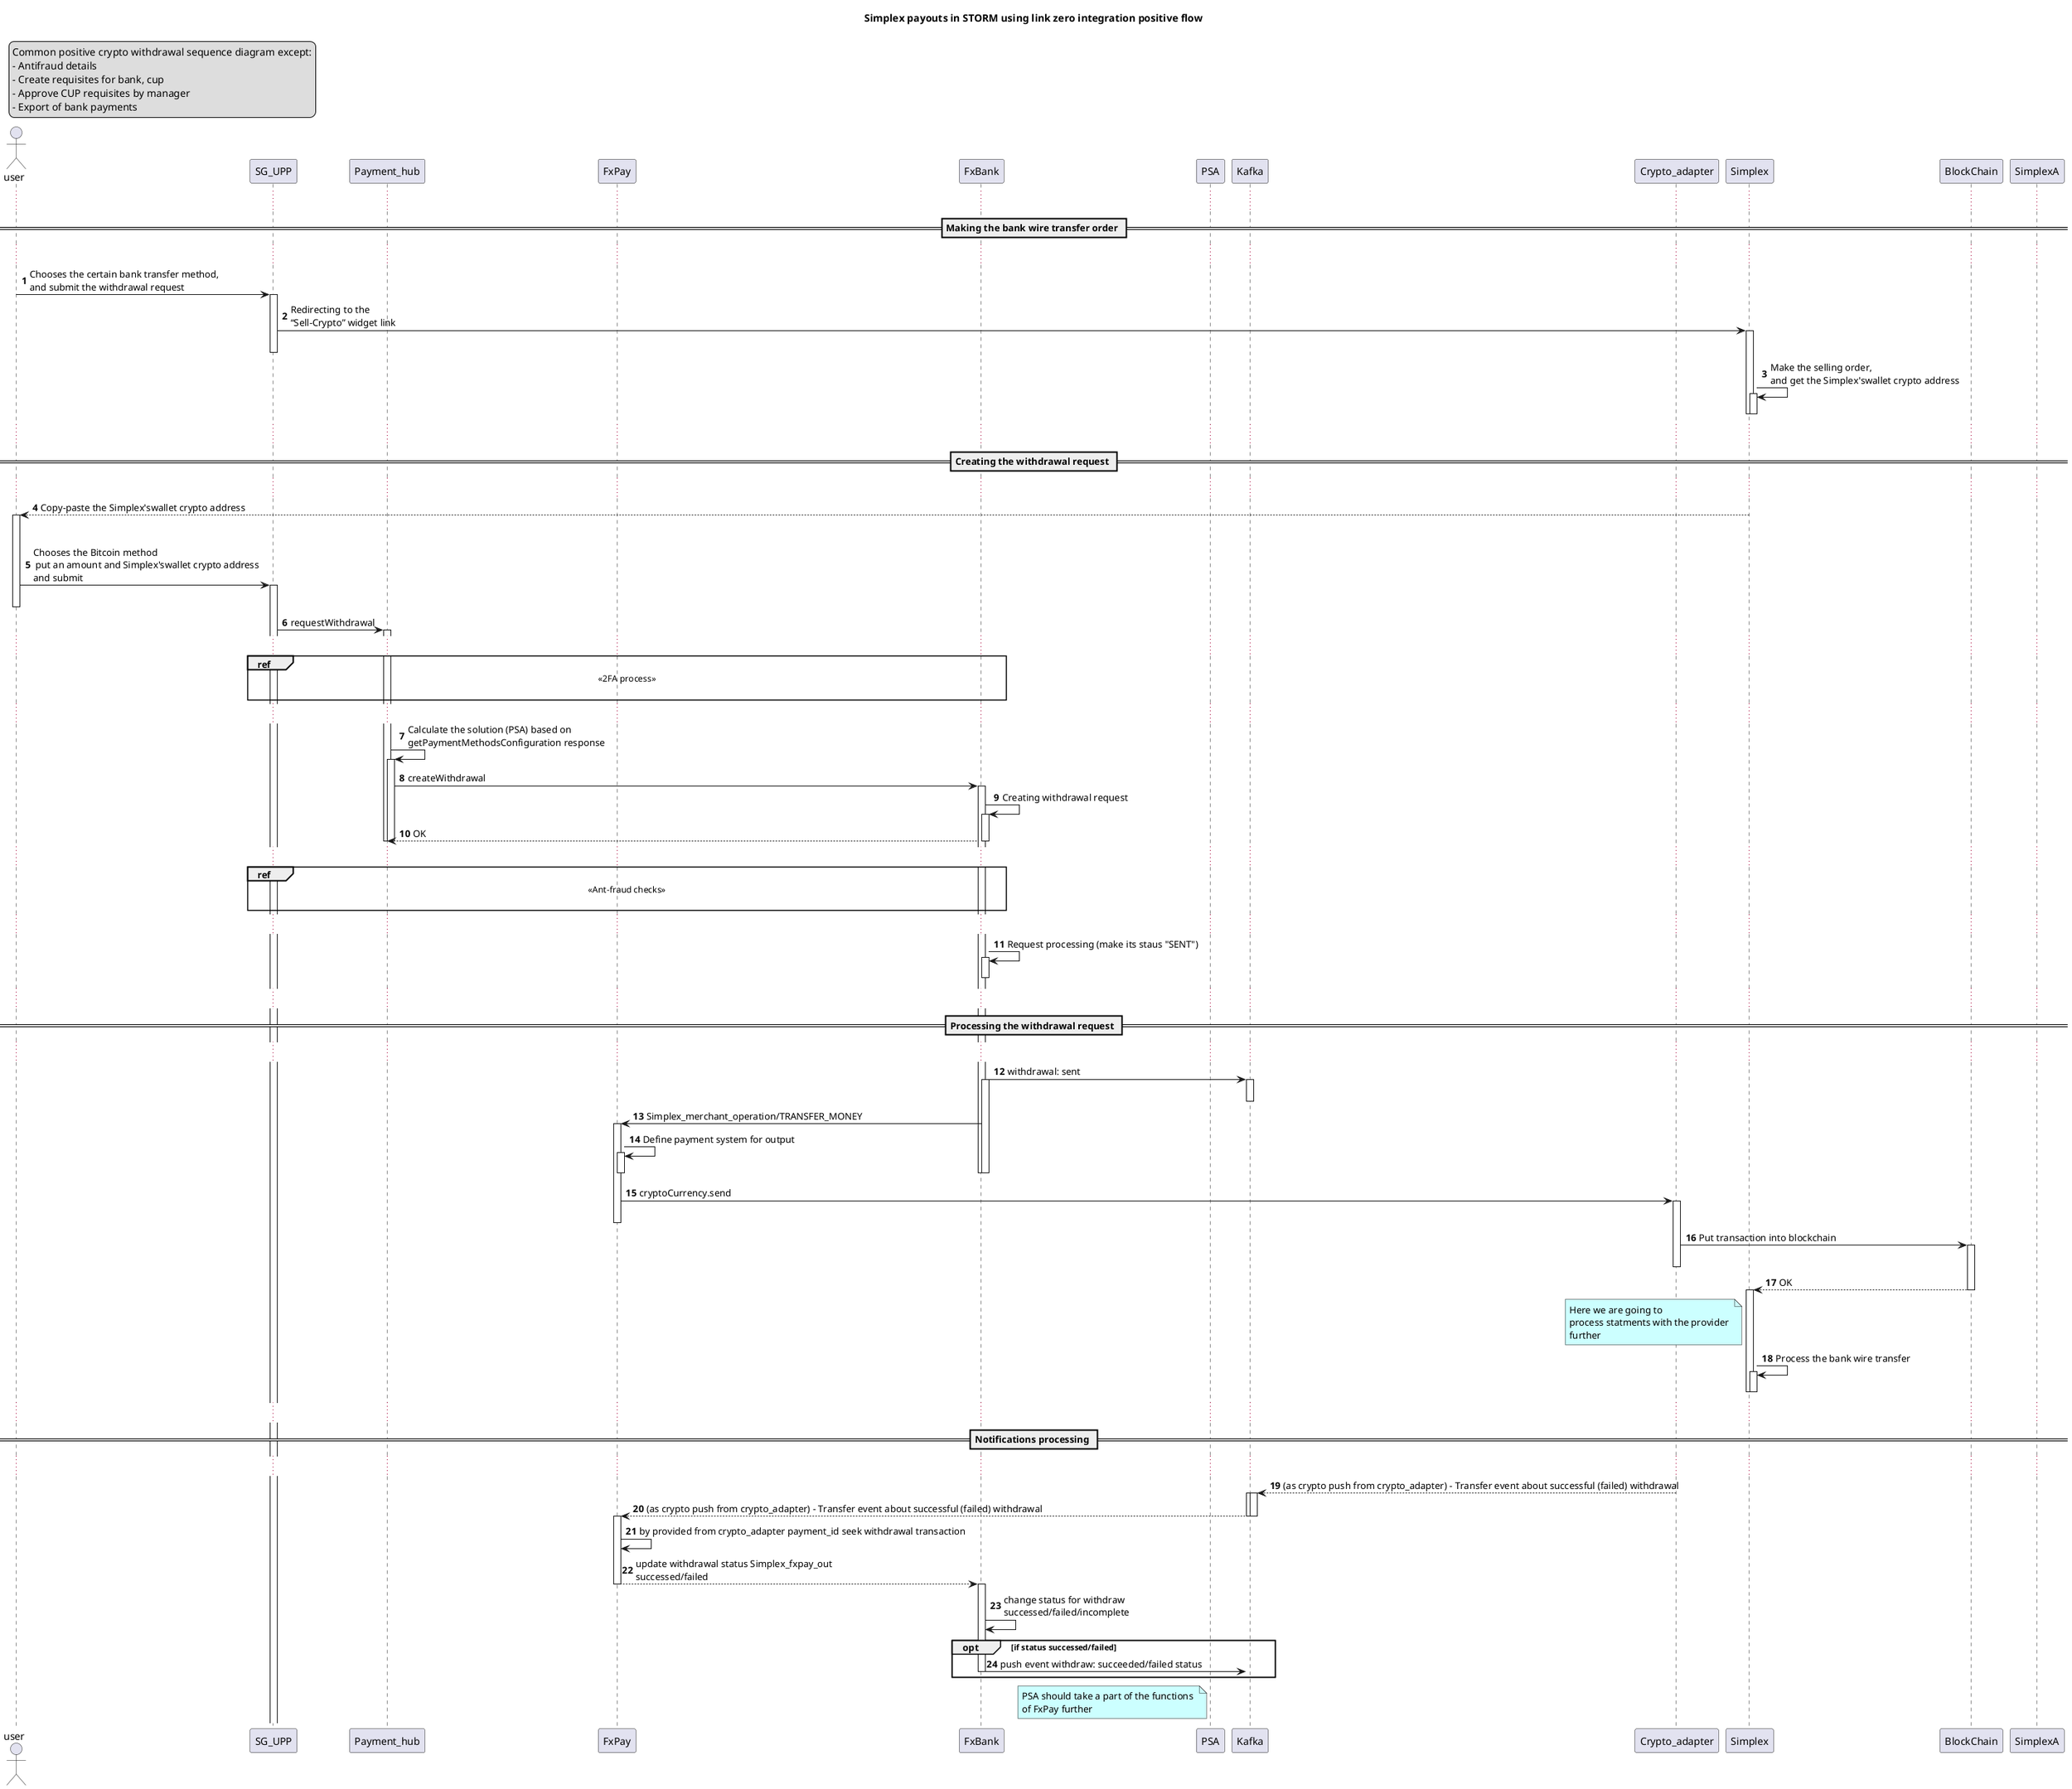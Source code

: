 @startuml

autonumber

title Simplex payouts in STORM using link zero integration positive flow 

legend top left
  Common positive crypto withdrawal sequence diagram except:
  - Antifraud details
  - Create requisites for bank, cup
  - Approve CUP requisites by manager
  - Export of bank payments
end legend

actor user
participant SG_UPP
participant Payment_hub
participant FxPay
participant FxBank
participant PSA
participant Kafka
participant Crypto_adapter
participant Simplex
participant BlockChain

...
== Making the bank wire transfer order ==
...

user -> SG_UPP ++: Chooses the certain bank transfer method, \nand submit the withdrawal request

SG_UPP -> Simplex ++: Redirecting to the \n“Sell-Crypto” widget link
deactivate SimplexA
deactivate SG_UPP

Simplex -> Simplex ++: Make the selling order, \nand get the Simplex'swallet crypto address 
deactivate Simplex
deactivate Simplex

...
== Creating the withdrawal request ==
...

user <-- Simplex ++: Copy-paste the Simplex'swallet crypto address
deactivate Simplex
deactivate Simplex

user -> SG_UPP ++: Chooses the Bitcoin method \n put an amount and Simplex'swallet crypto address \nand submit
deactivate user

SG_UPP -> Payment_hub ++: requestWithdrawal

...
ref over SG_UPP, FxBank: << 2FA process >>\n
...

Payment_hub -> Payment_hub ++: Calculate the solution (PSA) based on \ngetPaymentMethodsConfiguration response
Payment_hub -> FxBank ++: createWithdrawal
FxBank -> FxBank ++: Creating withdrawal request
FxBank --> Payment_hub --: OK
deactivate Payment_hub
deactivate Payment_hub

...
ref over SG_UPP, FxBank: <<Ant-fraud checks>>\n
...

FxBank -> FxBank ++: Request processing (make its staus "SENT")
deactivate FxBank

...
== Processing the withdrawal request ==
...


FxBank -> Kafka ++: withdrawal: sent
activate FxBank
deactivate Kafka

FxBank -> FxPay ++: Simplex_merchant_operation/TRANSFER_MONEY
FxPay -> FxPay ++: Define payment system for output
deactivate FxPay
deactivate FxBank
deactivate FxBank 

FxPay -> Crypto_adapter ++: cryptoCurrency.send
deactivate FxPay
deactivate Kafka
deactivate SimplexA

Crypto_adapter -> BlockChain ++: Put transaction into blockchain
deactivate Crypto_adapter

BlockChain --> Simplex --: OK
note left of Simplex #CCFFFF : Here we are going to \nprocess statments with the provider \nfurther
activate Simplex
deactivate BlockChain
Simplex -> Simplex ++: Process the bank wire transfer
deactivate Simplex
deactivate Crypto_adapter

deactivate Simplex
deactivate BlockChain

...
== Notifications processing ==
...

Crypto_adapter --> Kafka: (as crypto push from crypto_adapter) - Transfer event about successful (failed) withdrawal

activate Kafka
activate Kafka
Kafka --> FxPay: (as crypto push from crypto_adapter) - Transfer event about successful (failed) withdrawal
deactivate Kafka

activate FxPay
FxPay -> FxPay: by provided from crypto_adapter payment_id seek withdrawal transaction
FxPay --> FxBank : update withdrawal status Simplex_fxpay_out\nsuccessed/failed
deactivate FxPay

activate FxBank
FxBank -> FxBank: change status for withdraw \nsuccessed/failed/incomplete
opt if status successed/failed
FxBank -> Kafka : push event withdraw: succeeded/failed status
deactivate FxBank
end

note left of PSA #CCFFFF :  PSA should take a part of the functions \nof FxPay further

@enduml
